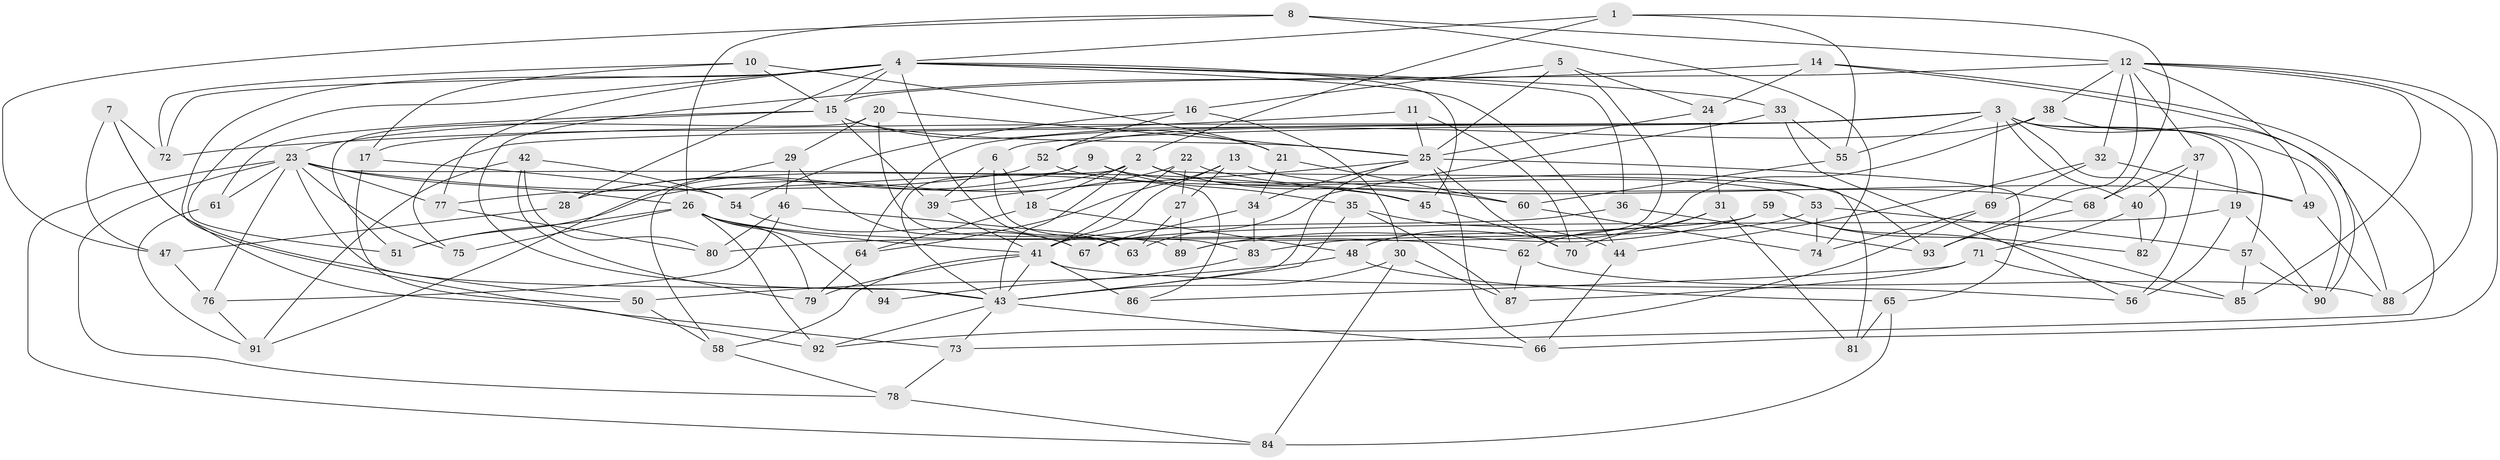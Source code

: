 // original degree distribution, {4: 1.0}
// Generated by graph-tools (version 1.1) at 2025/53/03/04/25 22:53:32]
// undirected, 94 vertices, 214 edges
graph export_dot {
  node [color=gray90,style=filled];
  1;
  2;
  3;
  4;
  5;
  6;
  7;
  8;
  9;
  10;
  11;
  12;
  13;
  14;
  15;
  16;
  17;
  18;
  19;
  20;
  21;
  22;
  23;
  24;
  25;
  26;
  27;
  28;
  29;
  30;
  31;
  32;
  33;
  34;
  35;
  36;
  37;
  38;
  39;
  40;
  41;
  42;
  43;
  44;
  45;
  46;
  47;
  48;
  49;
  50;
  51;
  52;
  53;
  54;
  55;
  56;
  57;
  58;
  59;
  60;
  61;
  62;
  63;
  64;
  65;
  66;
  67;
  68;
  69;
  70;
  71;
  72;
  73;
  74;
  75;
  76;
  77;
  78;
  79;
  80;
  81;
  82;
  83;
  84;
  85;
  86;
  87;
  88;
  89;
  90;
  91;
  92;
  93;
  94;
  1 -- 2 [weight=1.0];
  1 -- 4 [weight=1.0];
  1 -- 55 [weight=1.0];
  1 -- 68 [weight=1.0];
  2 -- 18 [weight=1.0];
  2 -- 28 [weight=1.0];
  2 -- 43 [weight=2.0];
  2 -- 45 [weight=1.0];
  2 -- 58 [weight=1.0];
  2 -- 60 [weight=1.0];
  2 -- 81 [weight=2.0];
  3 -- 6 [weight=1.0];
  3 -- 17 [weight=1.0];
  3 -- 19 [weight=1.0];
  3 -- 40 [weight=1.0];
  3 -- 55 [weight=1.0];
  3 -- 57 [weight=1.0];
  3 -- 64 [weight=1.0];
  3 -- 69 [weight=1.0];
  3 -- 75 [weight=1.0];
  3 -- 82 [weight=2.0];
  3 -- 90 [weight=1.0];
  4 -- 15 [weight=1.0];
  4 -- 28 [weight=1.0];
  4 -- 33 [weight=1.0];
  4 -- 36 [weight=1.0];
  4 -- 44 [weight=1.0];
  4 -- 45 [weight=1.0];
  4 -- 51 [weight=1.0];
  4 -- 63 [weight=1.0];
  4 -- 72 [weight=1.0];
  4 -- 77 [weight=1.0];
  4 -- 92 [weight=1.0];
  5 -- 16 [weight=1.0];
  5 -- 24 [weight=1.0];
  5 -- 25 [weight=1.0];
  5 -- 89 [weight=1.0];
  6 -- 18 [weight=1.0];
  6 -- 39 [weight=1.0];
  6 -- 83 [weight=1.0];
  7 -- 47 [weight=1.0];
  7 -- 50 [weight=1.0];
  7 -- 72 [weight=1.0];
  7 -- 73 [weight=1.0];
  8 -- 12 [weight=1.0];
  8 -- 26 [weight=1.0];
  8 -- 47 [weight=1.0];
  8 -- 74 [weight=1.0];
  9 -- 28 [weight=1.0];
  9 -- 35 [weight=1.0];
  9 -- 43 [weight=1.0];
  9 -- 93 [weight=1.0];
  10 -- 15 [weight=1.0];
  10 -- 17 [weight=1.0];
  10 -- 21 [weight=1.0];
  10 -- 72 [weight=1.0];
  11 -- 25 [weight=2.0];
  11 -- 70 [weight=1.0];
  11 -- 72 [weight=1.0];
  12 -- 15 [weight=1.0];
  12 -- 32 [weight=1.0];
  12 -- 37 [weight=1.0];
  12 -- 38 [weight=1.0];
  12 -- 49 [weight=1.0];
  12 -- 66 [weight=1.0];
  12 -- 85 [weight=1.0];
  12 -- 88 [weight=1.0];
  12 -- 93 [weight=1.0];
  13 -- 27 [weight=1.0];
  13 -- 41 [weight=1.0];
  13 -- 64 [weight=1.0];
  13 -- 68 [weight=1.0];
  14 -- 24 [weight=1.0];
  14 -- 43 [weight=1.0];
  14 -- 73 [weight=1.0];
  14 -- 90 [weight=1.0];
  15 -- 21 [weight=1.0];
  15 -- 23 [weight=1.0];
  15 -- 25 [weight=1.0];
  15 -- 39 [weight=1.0];
  15 -- 61 [weight=1.0];
  16 -- 30 [weight=1.0];
  16 -- 52 [weight=1.0];
  16 -- 54 [weight=1.0];
  17 -- 50 [weight=1.0];
  17 -- 54 [weight=1.0];
  18 -- 48 [weight=1.0];
  18 -- 64 [weight=1.0];
  19 -- 56 [weight=1.0];
  19 -- 67 [weight=1.0];
  19 -- 90 [weight=1.0];
  20 -- 25 [weight=1.0];
  20 -- 29 [weight=1.0];
  20 -- 51 [weight=1.0];
  20 -- 63 [weight=1.0];
  21 -- 34 [weight=1.0];
  21 -- 60 [weight=1.0];
  22 -- 27 [weight=1.0];
  22 -- 41 [weight=1.0];
  22 -- 49 [weight=1.0];
  22 -- 51 [weight=1.0];
  23 -- 26 [weight=1.0];
  23 -- 43 [weight=1.0];
  23 -- 45 [weight=1.0];
  23 -- 61 [weight=2.0];
  23 -- 75 [weight=1.0];
  23 -- 76 [weight=1.0];
  23 -- 77 [weight=1.0];
  23 -- 78 [weight=1.0];
  23 -- 84 [weight=1.0];
  23 -- 86 [weight=1.0];
  24 -- 25 [weight=1.0];
  24 -- 31 [weight=1.0];
  25 -- 34 [weight=1.0];
  25 -- 39 [weight=1.0];
  25 -- 43 [weight=1.0];
  25 -- 65 [weight=1.0];
  25 -- 66 [weight=1.0];
  25 -- 70 [weight=1.0];
  26 -- 41 [weight=1.0];
  26 -- 51 [weight=1.0];
  26 -- 62 [weight=1.0];
  26 -- 75 [weight=2.0];
  26 -- 79 [weight=1.0];
  26 -- 92 [weight=1.0];
  26 -- 94 [weight=3.0];
  27 -- 63 [weight=1.0];
  27 -- 89 [weight=1.0];
  28 -- 47 [weight=1.0];
  29 -- 46 [weight=1.0];
  29 -- 67 [weight=1.0];
  29 -- 91 [weight=1.0];
  30 -- 43 [weight=1.0];
  30 -- 84 [weight=1.0];
  30 -- 87 [weight=1.0];
  31 -- 62 [weight=1.0];
  31 -- 70 [weight=1.0];
  31 -- 81 [weight=1.0];
  32 -- 44 [weight=1.0];
  32 -- 49 [weight=1.0];
  32 -- 69 [weight=1.0];
  33 -- 55 [weight=1.0];
  33 -- 56 [weight=1.0];
  33 -- 63 [weight=1.0];
  34 -- 67 [weight=1.0];
  34 -- 83 [weight=1.0];
  35 -- 43 [weight=1.0];
  35 -- 44 [weight=1.0];
  35 -- 87 [weight=1.0];
  36 -- 41 [weight=2.0];
  36 -- 93 [weight=1.0];
  37 -- 40 [weight=1.0];
  37 -- 56 [weight=1.0];
  37 -- 68 [weight=1.0];
  38 -- 48 [weight=1.0];
  38 -- 52 [weight=1.0];
  38 -- 88 [weight=1.0];
  39 -- 41 [weight=1.0];
  40 -- 71 [weight=1.0];
  40 -- 82 [weight=1.0];
  41 -- 43 [weight=1.0];
  41 -- 56 [weight=1.0];
  41 -- 58 [weight=1.0];
  41 -- 79 [weight=1.0];
  41 -- 86 [weight=2.0];
  42 -- 54 [weight=1.0];
  42 -- 79 [weight=1.0];
  42 -- 80 [weight=1.0];
  42 -- 91 [weight=1.0];
  43 -- 66 [weight=1.0];
  43 -- 73 [weight=1.0];
  43 -- 92 [weight=1.0];
  44 -- 66 [weight=1.0];
  45 -- 70 [weight=1.0];
  46 -- 76 [weight=1.0];
  46 -- 80 [weight=1.0];
  46 -- 89 [weight=1.0];
  47 -- 76 [weight=1.0];
  48 -- 50 [weight=1.0];
  48 -- 65 [weight=1.0];
  49 -- 88 [weight=1.0];
  50 -- 58 [weight=1.0];
  52 -- 53 [weight=1.0];
  52 -- 77 [weight=1.0];
  53 -- 57 [weight=1.0];
  53 -- 74 [weight=1.0];
  53 -- 83 [weight=1.0];
  54 -- 67 [weight=1.0];
  55 -- 60 [weight=1.0];
  57 -- 85 [weight=1.0];
  57 -- 90 [weight=1.0];
  58 -- 78 [weight=1.0];
  59 -- 80 [weight=1.0];
  59 -- 82 [weight=1.0];
  59 -- 85 [weight=1.0];
  59 -- 89 [weight=1.0];
  60 -- 74 [weight=1.0];
  61 -- 91 [weight=1.0];
  62 -- 87 [weight=1.0];
  62 -- 88 [weight=1.0];
  64 -- 79 [weight=1.0];
  65 -- 81 [weight=1.0];
  65 -- 84 [weight=1.0];
  68 -- 93 [weight=1.0];
  69 -- 74 [weight=1.0];
  69 -- 92 [weight=1.0];
  71 -- 85 [weight=1.0];
  71 -- 86 [weight=1.0];
  71 -- 87 [weight=1.0];
  73 -- 78 [weight=1.0];
  76 -- 91 [weight=1.0];
  77 -- 80 [weight=1.0];
  78 -- 84 [weight=1.0];
  83 -- 94 [weight=1.0];
}
